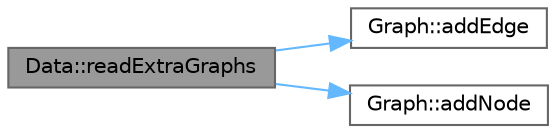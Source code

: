 digraph "Data::readExtraGraphs"
{
 // LATEX_PDF_SIZE
  bgcolor="transparent";
  edge [fontname=Helvetica,fontsize=10,labelfontname=Helvetica,labelfontsize=10];
  node [fontname=Helvetica,fontsize=10,shape=box,height=0.2,width=0.4];
  rankdir="LR";
  Node1 [label="Data::readExtraGraphs",height=0.2,width=0.4,color="gray40", fillcolor="grey60", style="filled", fontcolor="black",tooltip=" "];
  Node1 -> Node2 [color="steelblue1",style="solid"];
  Node2 [label="Graph::addEdge",height=0.2,width=0.4,color="grey40", fillcolor="white", style="filled",URL="$class_graph.html#ac6528d4b2fbf4d4be51d71174ba4a962",tooltip=" "];
  Node1 -> Node3 [color="steelblue1",style="solid"];
  Node3 [label="Graph::addNode",height=0.2,width=0.4,color="grey40", fillcolor="white", style="filled",URL="$class_graph.html#a121c271a2ab9570d77b17be8a032c8a0",tooltip=" "];
}
